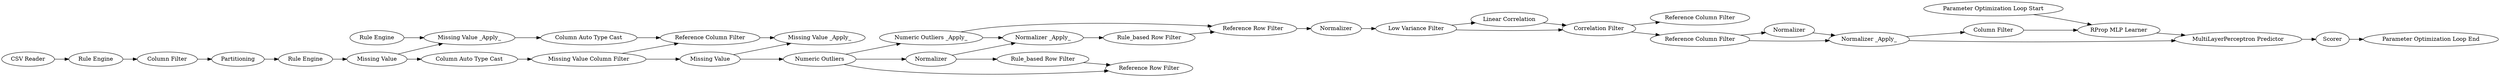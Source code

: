 digraph {
	"-1535019019530281777_83" [label="Column Auto Type Cast"]
	"-1535019019530281777_64" [label="Missing Value _Apply_"]
	"-7333091718407057296_778" [label="Normalizer _Apply_"]
	"-1535019019530281777_63" [label="Rule Engine"]
	"-1535019019530281777_78" [label="Missing Value"]
	"-1535019019530281777_73" [label="Missing Value _Apply_"]
	"-7333091718407057296_780" [label="Numeric Outliers _Apply_"]
	"1439060716920357283_59" [label="RProp MLP Learner"]
	"1672675124537484538_74" [label="Reference Column Filter"]
	"-1535019019530281777_82" [label="Missing Value"]
	"1439060716920357283_65" [label=Scorer]
	"-7333091718407057296_784" [label="Rule_based Row Filter"]
	"-7333091718407057296_774" [label=Normalizer]
	"114555087523077396_55" [label=Normalizer]
	"114555087523077396_26" [label="Column Filter"]
	"1672675124537484538_76" [label="Linear Correlation"]
	"1439060716920357283_61" [label="MultiLayerPerceptron Predictor"]
	"-1535019019530281777_72" [label="Reference Column Filter"]
	"-1535019019530281777_81" [label="Missing Value Column Filter"]
	"-7333091718407057296_66" [label="Numeric Outliers"]
	"114555087523077396_23" [label="Rule Engine"]
	"1439060716920357283_76" [label="Parameter Optimization Loop End"]
	"1672675124537484538_85" [label="Reference Column Filter"]
	"114555087523077396_56" [label="Normalizer _Apply_"]
	"1672675124537484538_66" [label="Correlation Filter"]
	"-7333091718407057296_775" [label="Rule_based Row Filter"]
	"1439060716920357283_75" [label="Parameter Optimization Loop Start"]
	"-1535019019530281777_77" [label="Rule Engine"]
	"114555087523077396_24" [label=Partitioning]
	"1672675124537484538_53" [label="Low Variance Filter"]
	"1439060716920357283_60" [label="Column Filter"]
	"-1535019019530281777_80" [label="Column Auto Type Cast"]
	"-7333091718407057296_786" [label="Reference Row Filter"]
	"1672675124537484538_84" [label=Normalizer]
	"1439060716920357283_64" [label="CSV Reader"]
	"-7333091718407057296_785" [label="Reference Row Filter"]
	"-7333091718407057296_66" -> "-7333091718407057296_774"
	"-1535019019530281777_72" -> "-1535019019530281777_73"
	"-1535019019530281777_81" -> "-1535019019530281777_82"
	"-1535019019530281777_82" -> "-7333091718407057296_66"
	"-1535019019530281777_63" -> "-1535019019530281777_64"
	"-7333091718407057296_66" -> "-7333091718407057296_785"
	"-1535019019530281777_83" -> "-1535019019530281777_72"
	"-7333091718407057296_780" -> "-7333091718407057296_778"
	"1672675124537484538_66" -> "1672675124537484538_85"
	"-1535019019530281777_77" -> "-1535019019530281777_78"
	"1672675124537484538_84" -> "1672675124537484538_53"
	"114555087523077396_26" -> "114555087523077396_24"
	"-7333091718407057296_786" -> "1672675124537484538_84"
	"-7333091718407057296_66" -> "-7333091718407057296_780"
	"114555087523077396_23" -> "114555087523077396_26"
	"1439060716920357283_64" -> "114555087523077396_23"
	"-1535019019530281777_82" -> "-1535019019530281777_73"
	"-1535019019530281777_78" -> "-1535019019530281777_64"
	"-7333091718407057296_775" -> "-7333091718407057296_785"
	"1672675124537484538_66" -> "1672675124537484538_74"
	"-7333091718407057296_778" -> "-7333091718407057296_784"
	"-7333091718407057296_784" -> "-7333091718407057296_786"
	"1672675124537484538_53" -> "1672675124537484538_76"
	"114555087523077396_24" -> "-1535019019530281777_77"
	"1672675124537484538_85" -> "114555087523077396_56"
	"114555087523077396_56" -> "1439060716920357283_60"
	"-1535019019530281777_78" -> "-1535019019530281777_80"
	"-7333091718407057296_774" -> "-7333091718407057296_778"
	"1439060716920357283_65" -> "1439060716920357283_76"
	"-1535019019530281777_64" -> "-1535019019530281777_83"
	"1672675124537484538_85" -> "114555087523077396_55"
	"114555087523077396_56" -> "1439060716920357283_61"
	"-1535019019530281777_80" -> "-1535019019530281777_81"
	"-7333091718407057296_780" -> "-7333091718407057296_786"
	"-1535019019530281777_81" -> "-1535019019530281777_72"
	"114555087523077396_55" -> "114555087523077396_56"
	"1439060716920357283_60" -> "1439060716920357283_59"
	"1439060716920357283_61" -> "1439060716920357283_65"
	"-7333091718407057296_774" -> "-7333091718407057296_775"
	"1439060716920357283_75" -> "1439060716920357283_59"
	"1672675124537484538_53" -> "1672675124537484538_66"
	"1672675124537484538_76" -> "1672675124537484538_66"
	"1439060716920357283_59" -> "1439060716920357283_61"
	rankdir=LR
}
